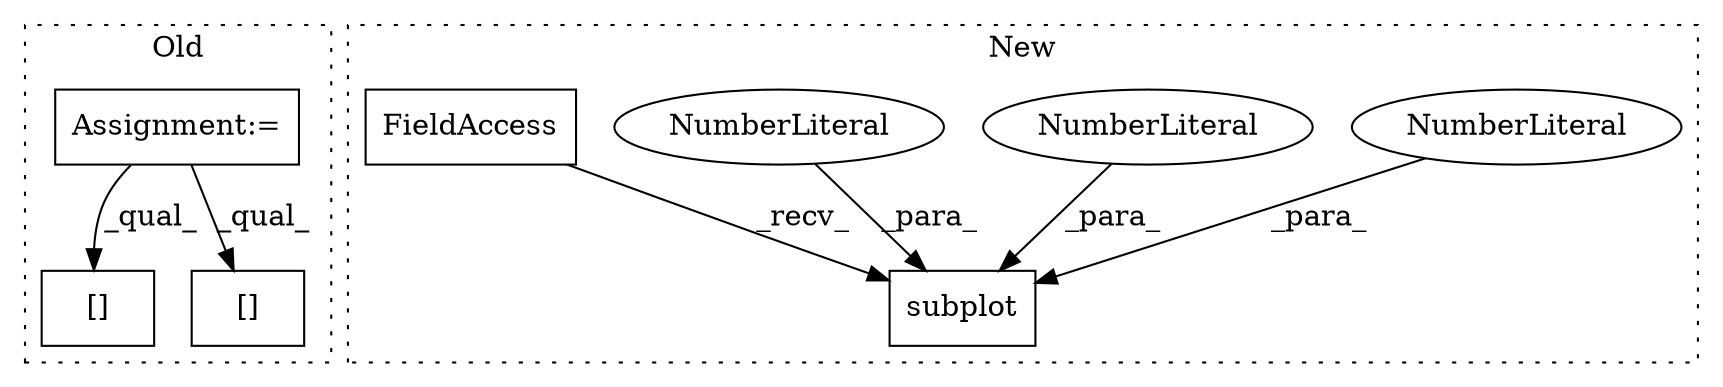 digraph G {
subgraph cluster0 {
1 [label="[]" a="2" s="3115,3219" l="18,2" shape="box"];
7 [label="Assignment:=" a="7" s="916" l="6" shape="box"];
8 [label="[]" a="2" s="3233,3337" l="18,2" shape="box"];
label = "Old";
style="dotted";
}
subgraph cluster1 {
2 [label="subplot" a="32" s="3287,3300" l="8,1" shape="box"];
3 [label="NumberLiteral" a="34" s="3295" l="1" shape="ellipse"];
4 [label="NumberLiteral" a="34" s="3297" l="1" shape="ellipse"];
5 [label="NumberLiteral" a="34" s="3299" l="1" shape="ellipse"];
6 [label="FieldAccess" a="22" s="3269" l="10" shape="box"];
label = "New";
style="dotted";
}
3 -> 2 [label="_para_"];
4 -> 2 [label="_para_"];
5 -> 2 [label="_para_"];
6 -> 2 [label="_recv_"];
7 -> 1 [label="_qual_"];
7 -> 8 [label="_qual_"];
}
